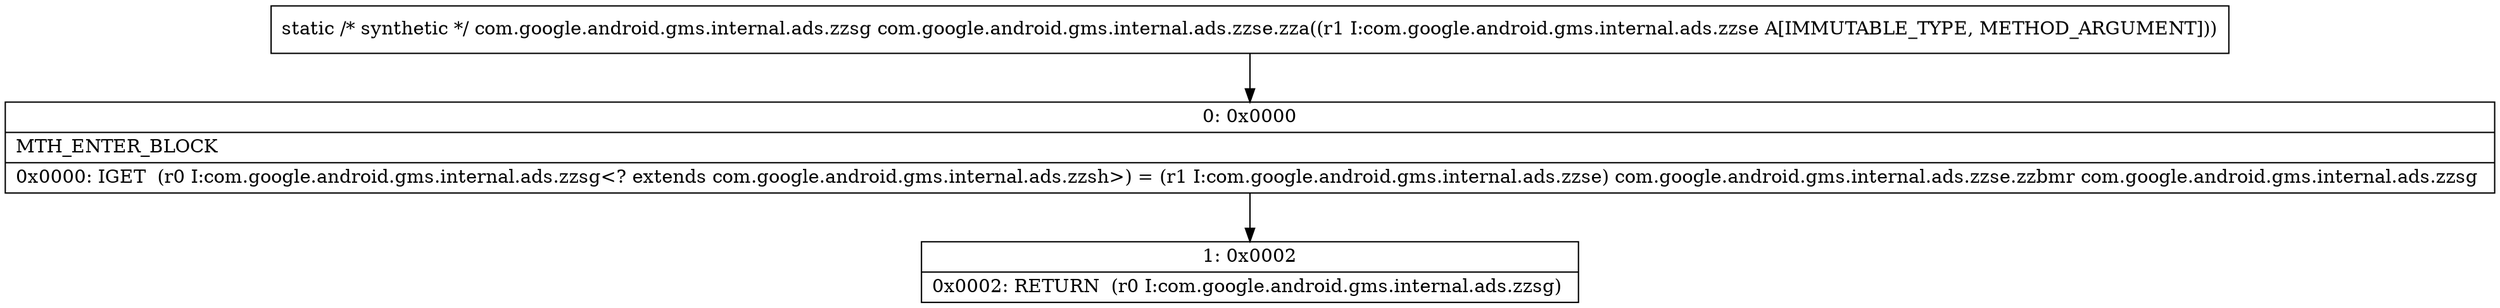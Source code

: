 digraph "CFG forcom.google.android.gms.internal.ads.zzse.zza(Lcom\/google\/android\/gms\/internal\/ads\/zzse;)Lcom\/google\/android\/gms\/internal\/ads\/zzsg;" {
Node_0 [shape=record,label="{0\:\ 0x0000|MTH_ENTER_BLOCK\l|0x0000: IGET  (r0 I:com.google.android.gms.internal.ads.zzsg\<? extends com.google.android.gms.internal.ads.zzsh\>) = (r1 I:com.google.android.gms.internal.ads.zzse) com.google.android.gms.internal.ads.zzse.zzbmr com.google.android.gms.internal.ads.zzsg \l}"];
Node_1 [shape=record,label="{1\:\ 0x0002|0x0002: RETURN  (r0 I:com.google.android.gms.internal.ads.zzsg) \l}"];
MethodNode[shape=record,label="{static \/* synthetic *\/ com.google.android.gms.internal.ads.zzsg com.google.android.gms.internal.ads.zzse.zza((r1 I:com.google.android.gms.internal.ads.zzse A[IMMUTABLE_TYPE, METHOD_ARGUMENT])) }"];
MethodNode -> Node_0;
Node_0 -> Node_1;
}

